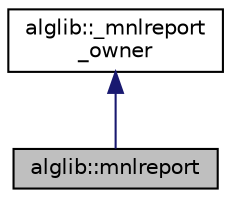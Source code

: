 digraph "alglib::mnlreport"
{
  edge [fontname="Helvetica",fontsize="10",labelfontname="Helvetica",labelfontsize="10"];
  node [fontname="Helvetica",fontsize="10",shape=record];
  Node0 [label="alglib::mnlreport",height=0.2,width=0.4,color="black", fillcolor="grey75", style="filled", fontcolor="black"];
  Node1 -> Node0 [dir="back",color="midnightblue",fontsize="10",style="solid",fontname="Helvetica"];
  Node1 [label="alglib::_mnlreport\l_owner",height=0.2,width=0.4,color="black", fillcolor="white", style="filled",URL="$classalglib_1_1__mnlreport__owner.html"];
}

